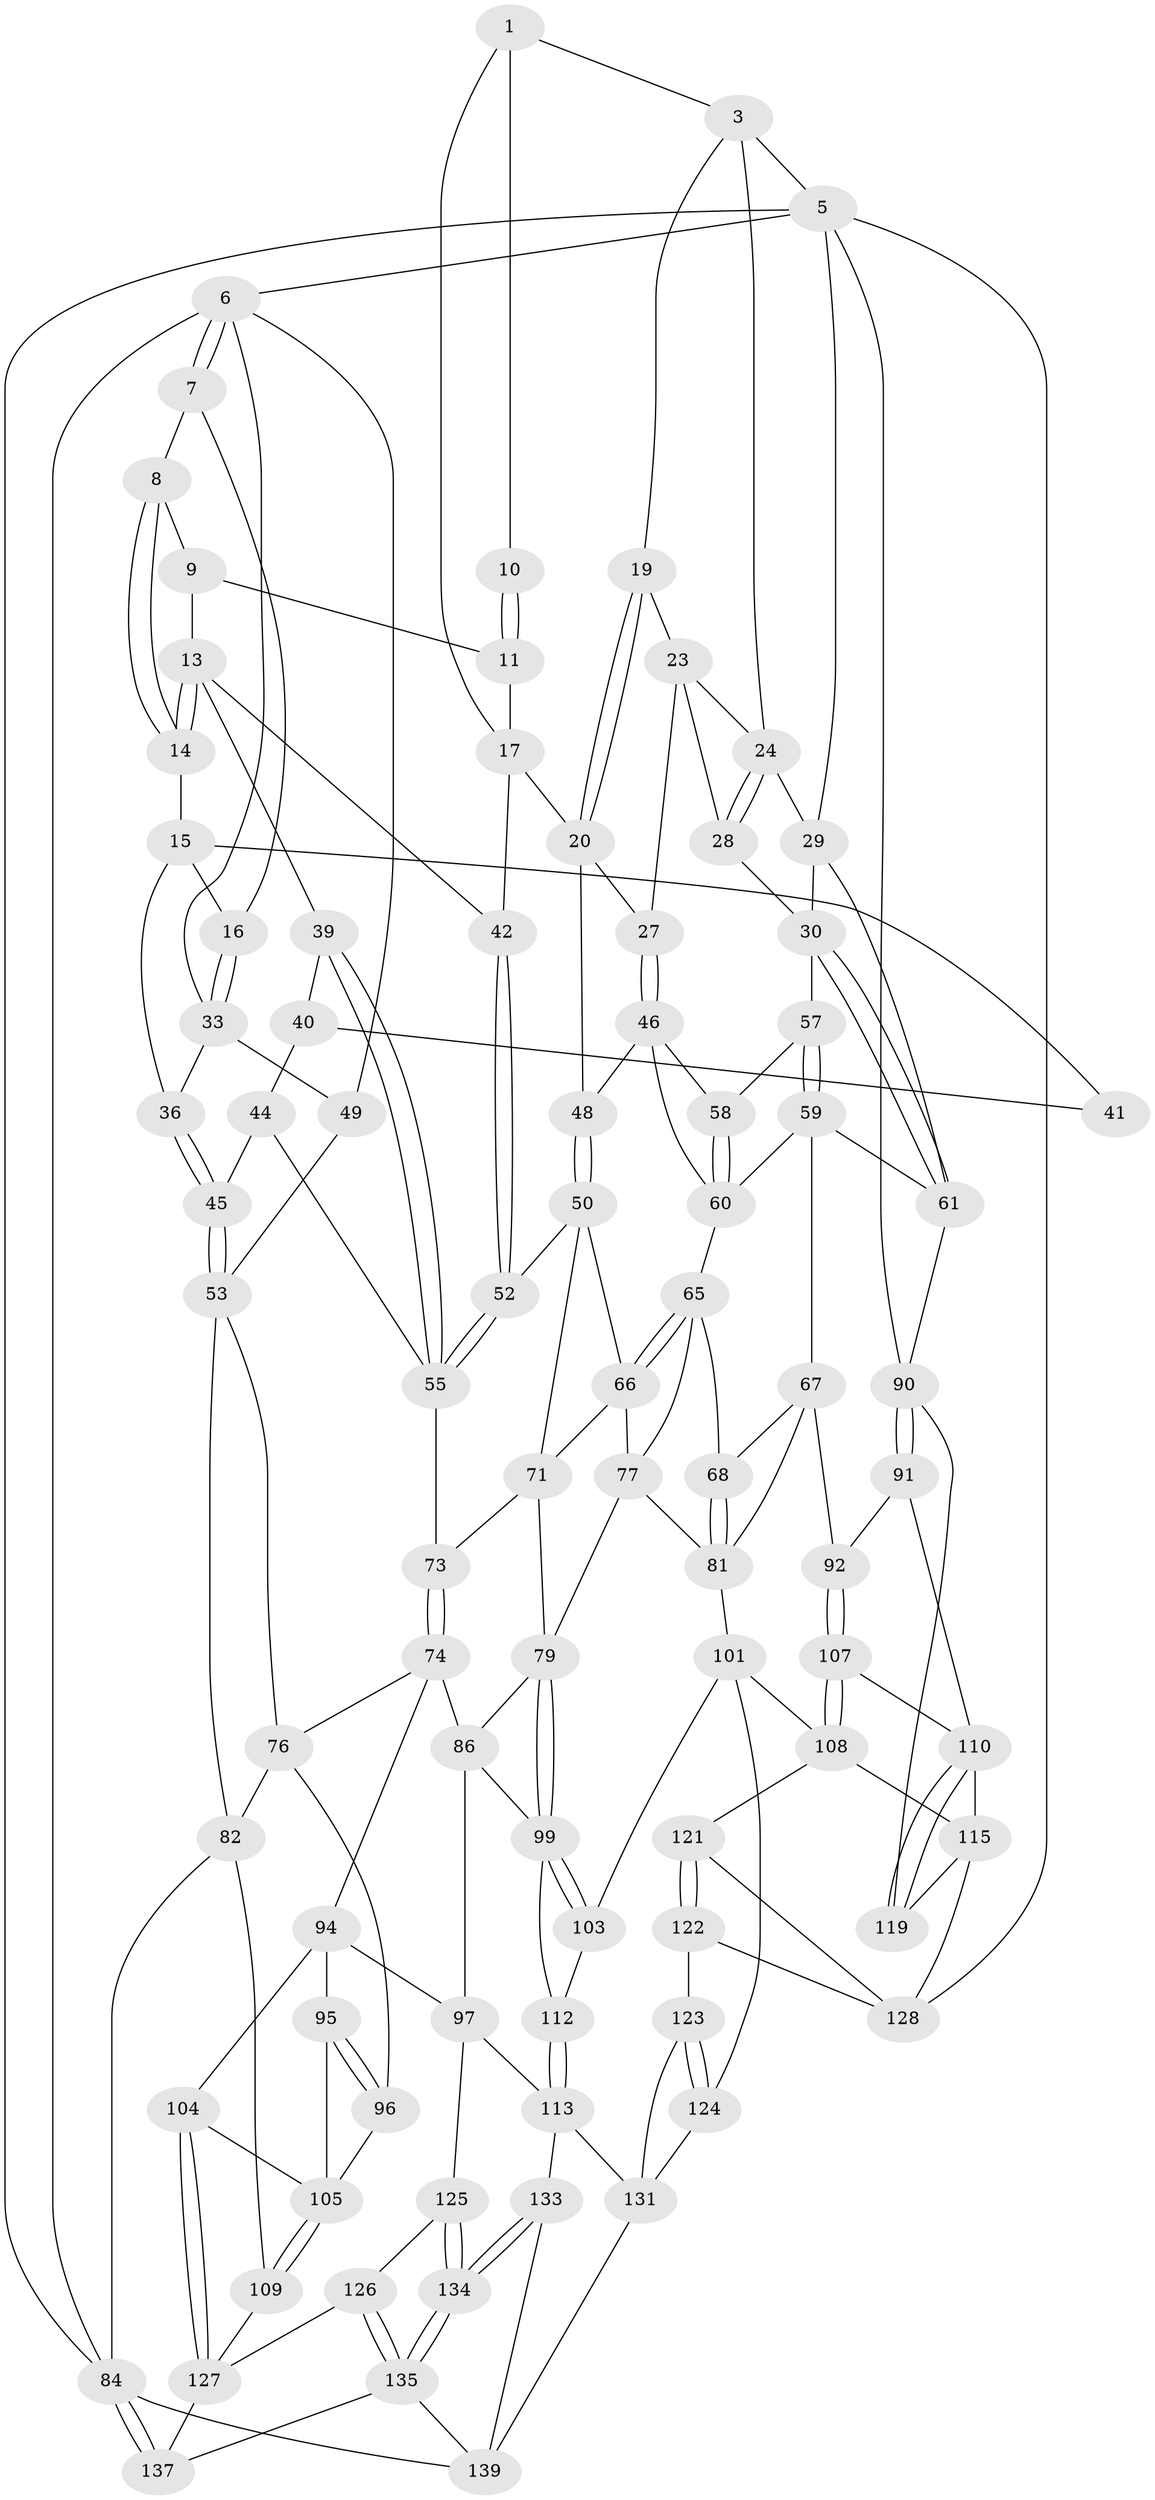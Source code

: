 // Generated by graph-tools (version 1.1) at 2025/52/02/27/25 19:52:37]
// undirected, 90 vertices, 196 edges
graph export_dot {
graph [start="1"]
  node [color=gray90,style=filled];
  1 [pos="+0.42300429527922134+0",super="+2"];
  3 [pos="+0.6917427717247412+0",super="+4"];
  5 [pos="+1+0",super="+117"];
  6 [pos="+0+0",super="+34"];
  7 [pos="+0.11100795118567446+0"];
  8 [pos="+0.2970421700124498+0"];
  9 [pos="+0.41195400789409947+0",super="+12"];
  10 [pos="+0.41704399352118854+0"];
  11 [pos="+0.3566685164022065+0.11445263568161626",super="+18"];
  13 [pos="+0.33040424432045773+0.12910808189936654",super="+38"];
  14 [pos="+0.2890376765947574+0.09045509752018407"];
  15 [pos="+0.2578289512678656+0.09585946382663943",super="+35"];
  16 [pos="+0.12107077831509626+0.05468181624138532"];
  17 [pos="+0.5047406856147134+0.116513642787504",super="+22"];
  19 [pos="+0.7068748523284891+0"];
  20 [pos="+0.6556674178206215+0.15275760696961677",super="+21"];
  23 [pos="+0.7474323877251744+0",super="+26"];
  24 [pos="+0.8431674219167901+0.09439444257927371",super="+25"];
  27 [pos="+0.658252540704038+0.15497584884090437"];
  28 [pos="+0.797673491402025+0.20627120588431516"];
  29 [pos="+0.9100375400784935+0.14360824884703635",super="+32"];
  30 [pos="+0.8775033366244058+0.22304001699520565",super="+31"];
  33 [pos="+0.09444274379665793+0.10787561344357209",super="+37"];
  36 [pos="+0.10475904891387856+0.16766108222061482"];
  39 [pos="+0.31161455163660623+0.20705567795495994"];
  40 [pos="+0.2864954999789371+0.2159446917193427",super="+43"];
  41 [pos="+0.20921224841239103+0.16344151541881619"];
  42 [pos="+0.41422077780948413+0.2622159160227517"];
  44 [pos="+0.15182114136611788+0.3243569876181693"];
  45 [pos="+0.11078340958654764+0.31092053074115317"];
  46 [pos="+0.6825519303245061+0.26936313861794775",super="+47"];
  48 [pos="+0.5853484365948588+0.2740475603470012"];
  49 [pos="+0+0.22436323396163177"];
  50 [pos="+0.5497085583497028+0.31039561066219545",super="+51"];
  52 [pos="+0.41893150166265075+0.2848517476500316"];
  53 [pos="+0+0.3650136218699074",super="+54"];
  55 [pos="+0.2723589330167526+0.37244539918671",super="+56"];
  57 [pos="+0.803192023902185+0.2187604794185781"];
  58 [pos="+0.6977977266942076+0.2688597253986852"];
  59 [pos="+0.7843491460532522+0.3155086502846448",super="+63"];
  60 [pos="+0.7458552267170244+0.32990394247207583",super="+64"];
  61 [pos="+1+0.4400203801301581",super="+62"];
  65 [pos="+0.6805313340989131+0.3997317884787748",super="+69"];
  66 [pos="+0.6112951974866214+0.3845166622695393",super="+70"];
  67 [pos="+0.8421142874594112+0.45392741139213194",super="+88"];
  68 [pos="+0.6983605521349608+0.44078056164276297"];
  71 [pos="+0.4605233225894126+0.4128166674525557",super="+72"];
  73 [pos="+0.23482110239769358+0.4133125096412932"];
  74 [pos="+0.23133502393912422+0.47254271838809425",super="+75"];
  76 [pos="+0.1205438285323948+0.5362309214421994",super="+93"];
  77 [pos="+0.5641510556060697+0.4471762706893619",super="+78"];
  79 [pos="+0.5734019620778774+0.5617553650135221",super="+80"];
  81 [pos="+0.6405572600749487+0.5553001827594302",super="+89"];
  82 [pos="+0+0.6418313788106718",super="+83"];
  84 [pos="+0+1",super="+85"];
  86 [pos="+0.3872323365446518+0.5922600295870107",super="+87"];
  90 [pos="+1+0.4544580797443516",super="+118"];
  91 [pos="+0.9276903098586047+0.6140942474217732"];
  92 [pos="+0.7679777366028446+0.610070755056829"];
  94 [pos="+0.14801017565184835+0.5947507187365811",super="+98"];
  95 [pos="+0.12493750317246559+0.6125658104457927"];
  96 [pos="+0.009998846994769998+0.6413202666445196"];
  97 [pos="+0.3098978399708788+0.6894957474646479",super="+114"];
  99 [pos="+0.550153118525837+0.6295221628878414",super="+100"];
  101 [pos="+0.6465176813050851+0.7142627929389577",super="+102"];
  103 [pos="+0.5883386171564484+0.7436067031345012"];
  104 [pos="+0.19591945978191827+0.7146784886440888"];
  105 [pos="+0.13931897199327492+0.7414134682307874",super="+106"];
  107 [pos="+0.770854604007868+0.6815543221317288"];
  108 [pos="+0.7401653451914428+0.722794586866956",super="+116"];
  109 [pos="+0.1273404711860911+0.7552221854115886"];
  110 [pos="+0.8920465727558065+0.6824101953209952",super="+111"];
  112 [pos="+0.5041913363176761+0.720577067516754"];
  113 [pos="+0.4200104331467293+0.7895880622992625",super="+132"];
  115 [pos="+0.8250170280441123+0.7385768182824902",super="+120"];
  119 [pos="+0.901239777427501+0.7557993195051625"];
  121 [pos="+0.7769908693591614+0.8410012928473665"];
  122 [pos="+0.6953242927681045+0.8742441456463657",super="+142"];
  123 [pos="+0.627853710134001+0.8535122717829721",super="+141"];
  124 [pos="+0.6048722143861321+0.8281839031436027"];
  125 [pos="+0.3044263233945927+0.7576794531046274"];
  126 [pos="+0.22629853558276378+0.8516910426230041"];
  127 [pos="+0.22164024925387985+0.8505252659067133",super="+129"];
  128 [pos="+0.8031939685507237+0.8483435395361488",super="+130"];
  131 [pos="+0.5137841574016041+0.8556750268458326",super="+138"];
  133 [pos="+0.35653670472276067+0.9576124007393924"];
  134 [pos="+0.31331475092153593+0.9189632639260815"];
  135 [pos="+0.2821007913423153+0.9076310429754599",super="+136"];
  137 [pos="+0.09522362358536633+0.9375658062223616"];
  139 [pos="+0.3925041408817008+1",super="+140"];
  1 -- 10;
  1 -- 3;
  1 -- 17;
  3 -- 19;
  3 -- 5;
  3 -- 24;
  5 -- 6;
  5 -- 29;
  5 -- 128;
  5 -- 90;
  5 -- 84;
  6 -- 7;
  6 -- 7;
  6 -- 84;
  6 -- 33;
  6 -- 49;
  7 -- 8;
  7 -- 16;
  8 -- 9;
  8 -- 14;
  8 -- 14;
  9 -- 11;
  9 -- 13;
  10 -- 11 [weight=2];
  10 -- 11;
  11 -- 17;
  13 -- 14;
  13 -- 14;
  13 -- 42;
  13 -- 39;
  14 -- 15;
  15 -- 16;
  15 -- 41;
  15 -- 36;
  16 -- 33;
  16 -- 33;
  17 -- 42;
  17 -- 20;
  19 -- 20;
  19 -- 20;
  19 -- 23;
  20 -- 27;
  20 -- 48;
  23 -- 24;
  23 -- 27;
  23 -- 28;
  24 -- 28;
  24 -- 28;
  24 -- 29;
  27 -- 46;
  27 -- 46;
  28 -- 30;
  29 -- 30;
  29 -- 61;
  30 -- 61;
  30 -- 61;
  30 -- 57;
  33 -- 36;
  33 -- 49;
  36 -- 45;
  36 -- 45;
  39 -- 40;
  39 -- 55;
  39 -- 55;
  40 -- 41 [weight=2];
  40 -- 44;
  42 -- 52;
  42 -- 52;
  44 -- 45;
  44 -- 55;
  45 -- 53;
  45 -- 53;
  46 -- 58;
  46 -- 48;
  46 -- 60;
  48 -- 50;
  48 -- 50;
  49 -- 53;
  50 -- 66;
  50 -- 52;
  50 -- 71;
  52 -- 55;
  52 -- 55;
  53 -- 76;
  53 -- 82;
  55 -- 73;
  57 -- 58;
  57 -- 59;
  57 -- 59;
  58 -- 60;
  58 -- 60;
  59 -- 60;
  59 -- 67;
  59 -- 61;
  60 -- 65;
  61 -- 90;
  65 -- 66;
  65 -- 66;
  65 -- 68;
  65 -- 77;
  66 -- 77;
  66 -- 71;
  67 -- 68;
  67 -- 92;
  67 -- 81;
  68 -- 81;
  68 -- 81;
  71 -- 73;
  71 -- 79;
  73 -- 74;
  73 -- 74;
  74 -- 86;
  74 -- 76;
  74 -- 94;
  76 -- 96;
  76 -- 82;
  77 -- 81;
  77 -- 79;
  79 -- 99;
  79 -- 99;
  79 -- 86;
  81 -- 101;
  82 -- 84;
  82 -- 109;
  84 -- 137;
  84 -- 137;
  84 -- 139;
  86 -- 97;
  86 -- 99;
  90 -- 91;
  90 -- 91;
  90 -- 119;
  91 -- 92;
  91 -- 110;
  92 -- 107;
  92 -- 107;
  94 -- 95;
  94 -- 104;
  94 -- 97;
  95 -- 96;
  95 -- 96;
  95 -- 105;
  96 -- 105;
  97 -- 125;
  97 -- 113;
  99 -- 103;
  99 -- 103;
  99 -- 112;
  101 -- 108;
  101 -- 124;
  101 -- 103;
  103 -- 112;
  104 -- 105;
  104 -- 127;
  104 -- 127;
  105 -- 109;
  105 -- 109;
  107 -- 108;
  107 -- 108;
  107 -- 110;
  108 -- 121;
  108 -- 115;
  109 -- 127;
  110 -- 119;
  110 -- 119;
  110 -- 115;
  112 -- 113;
  112 -- 113;
  113 -- 131;
  113 -- 133;
  115 -- 128;
  115 -- 119;
  121 -- 122;
  121 -- 122;
  121 -- 128;
  122 -- 123 [weight=2];
  122 -- 128;
  123 -- 124;
  123 -- 124;
  123 -- 131;
  124 -- 131;
  125 -- 126;
  125 -- 134;
  125 -- 134;
  126 -- 127;
  126 -- 135;
  126 -- 135;
  127 -- 137;
  131 -- 139;
  133 -- 134;
  133 -- 134;
  133 -- 139;
  134 -- 135;
  134 -- 135;
  135 -- 137;
  135 -- 139;
}
